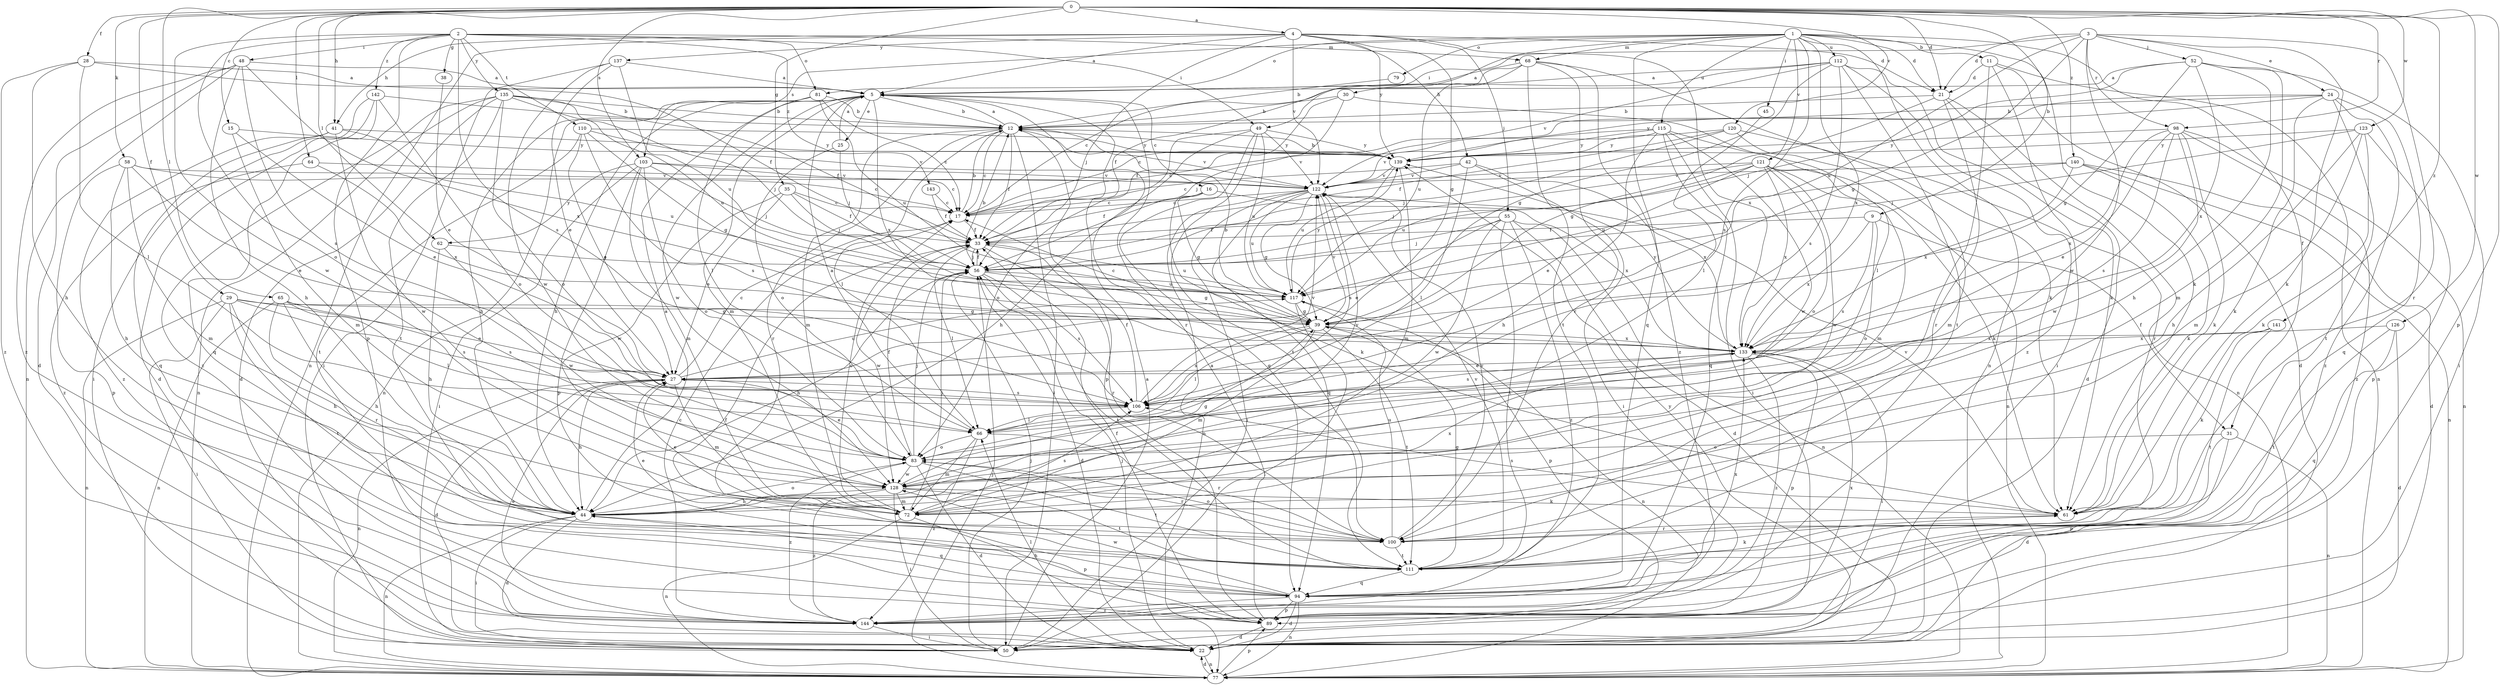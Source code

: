strict digraph  {
0;
1;
2;
3;
4;
5;
9;
11;
12;
15;
16;
17;
21;
22;
24;
25;
27;
28;
29;
30;
31;
33;
35;
38;
39;
41;
42;
44;
45;
48;
49;
50;
52;
55;
56;
58;
61;
62;
64;
65;
66;
68;
72;
77;
79;
81;
83;
89;
94;
98;
100;
103;
106;
110;
111;
112;
115;
117;
120;
121;
122;
123;
126;
128;
133;
135;
137;
139;
140;
141;
142;
143;
144;
0 -> 4  [label=a];
0 -> 9  [label=b];
0 -> 15  [label=c];
0 -> 21  [label=d];
0 -> 28  [label=f];
0 -> 29  [label=f];
0 -> 35  [label=g];
0 -> 41  [label=h];
0 -> 58  [label=k];
0 -> 62  [label=l];
0 -> 64  [label=l];
0 -> 65  [label=l];
0 -> 89  [label=p];
0 -> 98  [label=r];
0 -> 103  [label=s];
0 -> 120  [label=v];
0 -> 123  [label=w];
0 -> 126  [label=w];
0 -> 140  [label=z];
0 -> 141  [label=z];
1 -> 11  [label=b];
1 -> 21  [label=d];
1 -> 30  [label=f];
1 -> 31  [label=f];
1 -> 45  [label=i];
1 -> 61  [label=k];
1 -> 68  [label=m];
1 -> 77  [label=n];
1 -> 79  [label=o];
1 -> 81  [label=o];
1 -> 94  [label=q];
1 -> 103  [label=s];
1 -> 106  [label=s];
1 -> 112  [label=u];
1 -> 115  [label=u];
1 -> 121  [label=v];
1 -> 133  [label=x];
2 -> 38  [label=g];
2 -> 48  [label=i];
2 -> 49  [label=i];
2 -> 68  [label=m];
2 -> 81  [label=o];
2 -> 83  [label=o];
2 -> 89  [label=p];
2 -> 106  [label=s];
2 -> 110  [label=t];
2 -> 128  [label=w];
2 -> 135  [label=y];
2 -> 142  [label=z];
2 -> 143  [label=z];
3 -> 21  [label=d];
3 -> 24  [label=e];
3 -> 39  [label=g];
3 -> 49  [label=i];
3 -> 52  [label=j];
3 -> 61  [label=k];
3 -> 98  [label=r];
3 -> 100  [label=r];
3 -> 117  [label=u];
3 -> 128  [label=w];
4 -> 5  [label=a];
4 -> 21  [label=d];
4 -> 39  [label=g];
4 -> 41  [label=h];
4 -> 42  [label=h];
4 -> 55  [label=j];
4 -> 56  [label=j];
4 -> 77  [label=n];
4 -> 122  [label=v];
4 -> 133  [label=x];
4 -> 137  [label=y];
4 -> 139  [label=y];
5 -> 12  [label=b];
5 -> 16  [label=c];
5 -> 25  [label=e];
5 -> 44  [label=h];
5 -> 72  [label=m];
5 -> 77  [label=n];
5 -> 100  [label=r];
5 -> 128  [label=w];
5 -> 133  [label=x];
9 -> 31  [label=f];
9 -> 33  [label=f];
9 -> 83  [label=o];
9 -> 106  [label=s];
9 -> 133  [label=x];
11 -> 21  [label=d];
11 -> 22  [label=d];
11 -> 50  [label=i];
11 -> 77  [label=n];
11 -> 100  [label=r];
12 -> 5  [label=a];
12 -> 17  [label=c];
12 -> 33  [label=f];
12 -> 50  [label=i];
12 -> 66  [label=l];
12 -> 72  [label=m];
12 -> 89  [label=p];
12 -> 100  [label=r];
12 -> 122  [label=v];
12 -> 139  [label=y];
15 -> 27  [label=e];
15 -> 72  [label=m];
15 -> 139  [label=y];
16 -> 17  [label=c];
16 -> 33  [label=f];
16 -> 39  [label=g];
16 -> 61  [label=k];
16 -> 133  [label=x];
17 -> 12  [label=b];
17 -> 33  [label=f];
21 -> 12  [label=b];
21 -> 22  [label=d];
21 -> 39  [label=g];
21 -> 77  [label=n];
21 -> 100  [label=r];
22 -> 56  [label=j];
22 -> 66  [label=l];
22 -> 77  [label=n];
22 -> 139  [label=y];
24 -> 12  [label=b];
24 -> 17  [label=c];
24 -> 61  [label=k];
24 -> 94  [label=q];
24 -> 111  [label=t];
24 -> 139  [label=y];
24 -> 144  [label=z];
25 -> 5  [label=a];
25 -> 56  [label=j];
25 -> 83  [label=o];
27 -> 17  [label=c];
27 -> 22  [label=d];
27 -> 44  [label=h];
27 -> 72  [label=m];
27 -> 77  [label=n];
27 -> 106  [label=s];
27 -> 117  [label=u];
28 -> 5  [label=a];
28 -> 33  [label=f];
28 -> 44  [label=h];
28 -> 66  [label=l];
28 -> 144  [label=z];
29 -> 27  [label=e];
29 -> 39  [label=g];
29 -> 44  [label=h];
29 -> 50  [label=i];
29 -> 77  [label=n];
29 -> 106  [label=s];
29 -> 111  [label=t];
30 -> 12  [label=b];
30 -> 33  [label=f];
30 -> 56  [label=j];
30 -> 66  [label=l];
31 -> 22  [label=d];
31 -> 77  [label=n];
31 -> 83  [label=o];
31 -> 89  [label=p];
33 -> 56  [label=j];
33 -> 66  [label=l];
33 -> 100  [label=r];
33 -> 117  [label=u];
33 -> 128  [label=w];
35 -> 17  [label=c];
35 -> 27  [label=e];
35 -> 33  [label=f];
35 -> 56  [label=j];
35 -> 128  [label=w];
38 -> 27  [label=e];
39 -> 12  [label=b];
39 -> 17  [label=c];
39 -> 66  [label=l];
39 -> 72  [label=m];
39 -> 77  [label=n];
39 -> 106  [label=s];
39 -> 111  [label=t];
39 -> 122  [label=v];
39 -> 133  [label=x];
41 -> 94  [label=q];
41 -> 117  [label=u];
41 -> 128  [label=w];
41 -> 139  [label=y];
41 -> 144  [label=z];
42 -> 17  [label=c];
42 -> 50  [label=i];
42 -> 66  [label=l];
42 -> 122  [label=v];
42 -> 133  [label=x];
44 -> 5  [label=a];
44 -> 22  [label=d];
44 -> 50  [label=i];
44 -> 77  [label=n];
44 -> 83  [label=o];
44 -> 94  [label=q];
44 -> 133  [label=x];
45 -> 66  [label=l];
48 -> 5  [label=a];
48 -> 22  [label=d];
48 -> 44  [label=h];
48 -> 77  [label=n];
48 -> 106  [label=s];
48 -> 133  [label=x];
48 -> 144  [label=z];
49 -> 44  [label=h];
49 -> 83  [label=o];
49 -> 94  [label=q];
49 -> 111  [label=t];
49 -> 117  [label=u];
49 -> 122  [label=v];
49 -> 139  [label=y];
50 -> 5  [label=a];
50 -> 56  [label=j];
52 -> 5  [label=a];
52 -> 39  [label=g];
52 -> 44  [label=h];
52 -> 50  [label=i];
52 -> 56  [label=j];
52 -> 72  [label=m];
52 -> 133  [label=x];
55 -> 22  [label=d];
55 -> 27  [label=e];
55 -> 33  [label=f];
55 -> 56  [label=j];
55 -> 77  [label=n];
55 -> 111  [label=t];
55 -> 128  [label=w];
55 -> 144  [label=z];
56 -> 12  [label=b];
56 -> 22  [label=d];
56 -> 33  [label=f];
56 -> 39  [label=g];
56 -> 44  [label=h];
56 -> 106  [label=s];
56 -> 111  [label=t];
56 -> 117  [label=u];
58 -> 17  [label=c];
58 -> 27  [label=e];
58 -> 44  [label=h];
58 -> 72  [label=m];
58 -> 89  [label=p];
58 -> 122  [label=v];
61 -> 100  [label=r];
61 -> 106  [label=s];
61 -> 122  [label=v];
62 -> 44  [label=h];
62 -> 56  [label=j];
62 -> 128  [label=w];
64 -> 122  [label=v];
64 -> 133  [label=x];
64 -> 144  [label=z];
65 -> 39  [label=g];
65 -> 44  [label=h];
65 -> 66  [label=l];
65 -> 77  [label=n];
65 -> 100  [label=r];
65 -> 106  [label=s];
66 -> 5  [label=a];
66 -> 72  [label=m];
66 -> 83  [label=o];
66 -> 100  [label=r];
66 -> 144  [label=z];
68 -> 5  [label=a];
68 -> 33  [label=f];
68 -> 61  [label=k];
68 -> 100  [label=r];
68 -> 111  [label=t];
68 -> 117  [label=u];
68 -> 144  [label=z];
72 -> 17  [label=c];
72 -> 27  [label=e];
72 -> 56  [label=j];
72 -> 77  [label=n];
72 -> 89  [label=p];
72 -> 106  [label=s];
77 -> 22  [label=d];
77 -> 56  [label=j];
77 -> 89  [label=p];
79 -> 12  [label=b];
81 -> 12  [label=b];
81 -> 17  [label=c];
81 -> 44  [label=h];
81 -> 66  [label=l];
81 -> 117  [label=u];
83 -> 22  [label=d];
83 -> 27  [label=e];
83 -> 33  [label=f];
83 -> 56  [label=j];
83 -> 100  [label=r];
83 -> 111  [label=t];
83 -> 122  [label=v];
83 -> 128  [label=w];
83 -> 144  [label=z];
89 -> 5  [label=a];
89 -> 22  [label=d];
89 -> 33  [label=f];
89 -> 133  [label=x];
94 -> 22  [label=d];
94 -> 33  [label=f];
94 -> 44  [label=h];
94 -> 77  [label=n];
94 -> 89  [label=p];
94 -> 128  [label=w];
94 -> 133  [label=x];
94 -> 144  [label=z];
98 -> 27  [label=e];
98 -> 61  [label=k];
98 -> 77  [label=n];
98 -> 106  [label=s];
98 -> 128  [label=w];
98 -> 133  [label=x];
98 -> 139  [label=y];
98 -> 144  [label=z];
100 -> 27  [label=e];
100 -> 83  [label=o];
100 -> 111  [label=t];
100 -> 117  [label=u];
100 -> 122  [label=v];
103 -> 17  [label=c];
103 -> 50  [label=i];
103 -> 56  [label=j];
103 -> 72  [label=m];
103 -> 83  [label=o];
103 -> 89  [label=p];
103 -> 122  [label=v];
103 -> 62  [label=y];
106 -> 33  [label=f];
106 -> 66  [label=l];
106 -> 122  [label=v];
110 -> 27  [label=e];
110 -> 39  [label=g];
110 -> 106  [label=s];
110 -> 111  [label=t];
110 -> 122  [label=v];
110 -> 139  [label=y];
111 -> 39  [label=g];
111 -> 61  [label=k];
111 -> 94  [label=q];
111 -> 122  [label=v];
112 -> 5  [label=a];
112 -> 17  [label=c];
112 -> 39  [label=g];
112 -> 61  [label=k];
112 -> 106  [label=s];
112 -> 111  [label=t];
112 -> 122  [label=v];
112 -> 144  [label=z];
115 -> 17  [label=c];
115 -> 44  [label=h];
115 -> 50  [label=i];
115 -> 77  [label=n];
115 -> 94  [label=q];
115 -> 122  [label=v];
115 -> 128  [label=w];
115 -> 139  [label=y];
117 -> 39  [label=g];
117 -> 50  [label=i];
117 -> 89  [label=p];
117 -> 139  [label=y];
120 -> 33  [label=f];
120 -> 56  [label=j];
120 -> 72  [label=m];
120 -> 100  [label=r];
120 -> 139  [label=y];
121 -> 27  [label=e];
121 -> 56  [label=j];
121 -> 61  [label=k];
121 -> 72  [label=m];
121 -> 83  [label=o];
121 -> 117  [label=u];
121 -> 122  [label=v];
121 -> 128  [label=w];
121 -> 133  [label=x];
122 -> 17  [label=c];
122 -> 39  [label=g];
122 -> 50  [label=i];
122 -> 77  [label=n];
122 -> 94  [label=q];
122 -> 106  [label=s];
122 -> 117  [label=u];
123 -> 44  [label=h];
123 -> 56  [label=j];
123 -> 61  [label=k];
123 -> 72  [label=m];
123 -> 89  [label=p];
123 -> 139  [label=y];
126 -> 22  [label=d];
126 -> 94  [label=q];
126 -> 111  [label=t];
126 -> 133  [label=x];
128 -> 39  [label=g];
128 -> 44  [label=h];
128 -> 50  [label=i];
128 -> 61  [label=k];
128 -> 72  [label=m];
128 -> 111  [label=t];
128 -> 144  [label=z];
133 -> 27  [label=e];
133 -> 50  [label=i];
133 -> 89  [label=p];
133 -> 106  [label=s];
133 -> 139  [label=y];
133 -> 144  [label=z];
135 -> 12  [label=b];
135 -> 22  [label=d];
135 -> 33  [label=f];
135 -> 56  [label=j];
135 -> 77  [label=n];
135 -> 83  [label=o];
135 -> 111  [label=t];
135 -> 117  [label=u];
135 -> 144  [label=z];
137 -> 5  [label=a];
137 -> 27  [label=e];
137 -> 50  [label=i];
137 -> 117  [label=u];
137 -> 128  [label=w];
139 -> 12  [label=b];
139 -> 72  [label=m];
139 -> 117  [label=u];
139 -> 122  [label=v];
140 -> 22  [label=d];
140 -> 61  [label=k];
140 -> 77  [label=n];
140 -> 117  [label=u];
140 -> 122  [label=v];
140 -> 133  [label=x];
141 -> 61  [label=k];
141 -> 111  [label=t];
141 -> 133  [label=x];
142 -> 12  [label=b];
142 -> 22  [label=d];
142 -> 50  [label=i];
142 -> 83  [label=o];
142 -> 94  [label=q];
143 -> 17  [label=c];
143 -> 33  [label=f];
144 -> 17  [label=c];
144 -> 27  [label=e];
144 -> 50  [label=i];
}
